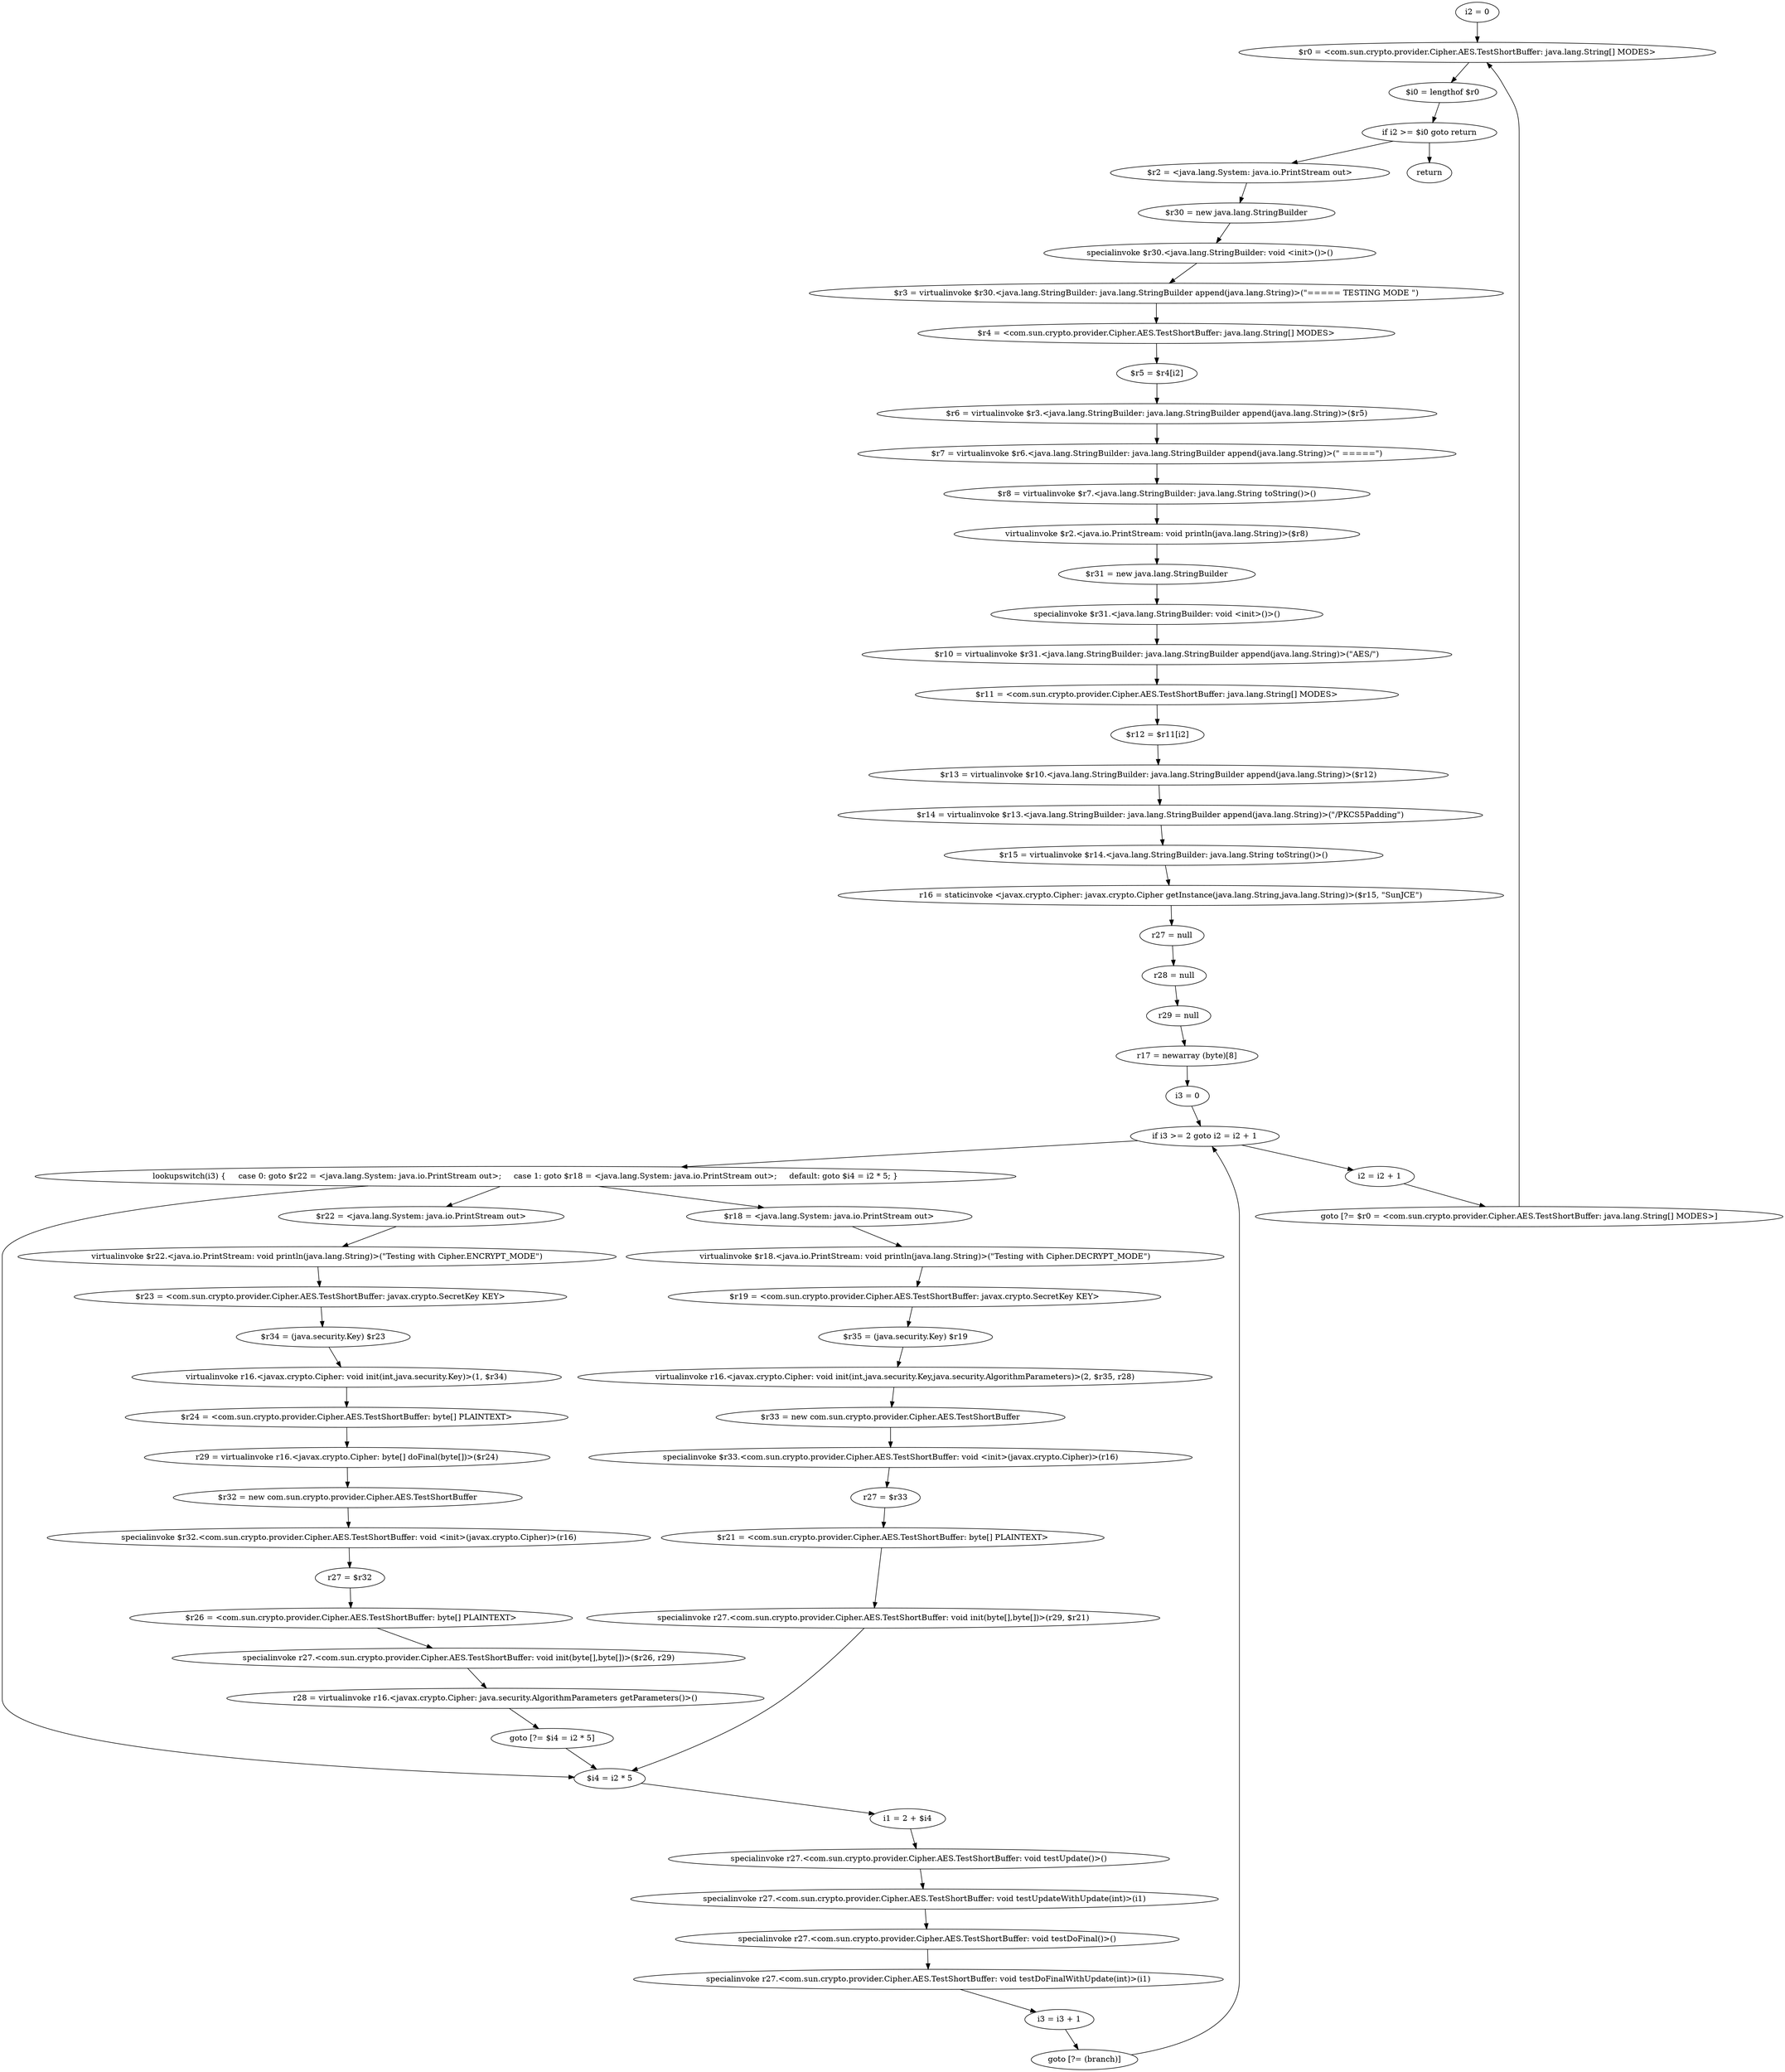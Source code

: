 digraph "unitGraph" {
    "i2 = 0"
    "$r0 = <com.sun.crypto.provider.Cipher.AES.TestShortBuffer: java.lang.String[] MODES>"
    "$i0 = lengthof $r0"
    "if i2 >= $i0 goto return"
    "$r2 = <java.lang.System: java.io.PrintStream out>"
    "$r30 = new java.lang.StringBuilder"
    "specialinvoke $r30.<java.lang.StringBuilder: void <init>()>()"
    "$r3 = virtualinvoke $r30.<java.lang.StringBuilder: java.lang.StringBuilder append(java.lang.String)>(\"===== TESTING MODE \")"
    "$r4 = <com.sun.crypto.provider.Cipher.AES.TestShortBuffer: java.lang.String[] MODES>"
    "$r5 = $r4[i2]"
    "$r6 = virtualinvoke $r3.<java.lang.StringBuilder: java.lang.StringBuilder append(java.lang.String)>($r5)"
    "$r7 = virtualinvoke $r6.<java.lang.StringBuilder: java.lang.StringBuilder append(java.lang.String)>(\" =====\")"
    "$r8 = virtualinvoke $r7.<java.lang.StringBuilder: java.lang.String toString()>()"
    "virtualinvoke $r2.<java.io.PrintStream: void println(java.lang.String)>($r8)"
    "$r31 = new java.lang.StringBuilder"
    "specialinvoke $r31.<java.lang.StringBuilder: void <init>()>()"
    "$r10 = virtualinvoke $r31.<java.lang.StringBuilder: java.lang.StringBuilder append(java.lang.String)>(\"AES/\")"
    "$r11 = <com.sun.crypto.provider.Cipher.AES.TestShortBuffer: java.lang.String[] MODES>"
    "$r12 = $r11[i2]"
    "$r13 = virtualinvoke $r10.<java.lang.StringBuilder: java.lang.StringBuilder append(java.lang.String)>($r12)"
    "$r14 = virtualinvoke $r13.<java.lang.StringBuilder: java.lang.StringBuilder append(java.lang.String)>(\"/PKCS5Padding\")"
    "$r15 = virtualinvoke $r14.<java.lang.StringBuilder: java.lang.String toString()>()"
    "r16 = staticinvoke <javax.crypto.Cipher: javax.crypto.Cipher getInstance(java.lang.String,java.lang.String)>($r15, \"SunJCE\")"
    "r27 = null"
    "r28 = null"
    "r29 = null"
    "r17 = newarray (byte)[8]"
    "i3 = 0"
    "if i3 >= 2 goto i2 = i2 + 1"
    "lookupswitch(i3) {     case 0: goto $r22 = <java.lang.System: java.io.PrintStream out>;     case 1: goto $r18 = <java.lang.System: java.io.PrintStream out>;     default: goto $i4 = i2 * 5; }"
    "$r22 = <java.lang.System: java.io.PrintStream out>"
    "virtualinvoke $r22.<java.io.PrintStream: void println(java.lang.String)>(\"Testing with Cipher.ENCRYPT_MODE\")"
    "$r23 = <com.sun.crypto.provider.Cipher.AES.TestShortBuffer: javax.crypto.SecretKey KEY>"
    "$r34 = (java.security.Key) $r23"
    "virtualinvoke r16.<javax.crypto.Cipher: void init(int,java.security.Key)>(1, $r34)"
    "$r24 = <com.sun.crypto.provider.Cipher.AES.TestShortBuffer: byte[] PLAINTEXT>"
    "r29 = virtualinvoke r16.<javax.crypto.Cipher: byte[] doFinal(byte[])>($r24)"
    "$r32 = new com.sun.crypto.provider.Cipher.AES.TestShortBuffer"
    "specialinvoke $r32.<com.sun.crypto.provider.Cipher.AES.TestShortBuffer: void <init>(javax.crypto.Cipher)>(r16)"
    "r27 = $r32"
    "$r26 = <com.sun.crypto.provider.Cipher.AES.TestShortBuffer: byte[] PLAINTEXT>"
    "specialinvoke r27.<com.sun.crypto.provider.Cipher.AES.TestShortBuffer: void init(byte[],byte[])>($r26, r29)"
    "r28 = virtualinvoke r16.<javax.crypto.Cipher: java.security.AlgorithmParameters getParameters()>()"
    "goto [?= $i4 = i2 * 5]"
    "$r18 = <java.lang.System: java.io.PrintStream out>"
    "virtualinvoke $r18.<java.io.PrintStream: void println(java.lang.String)>(\"Testing with Cipher.DECRYPT_MODE\")"
    "$r19 = <com.sun.crypto.provider.Cipher.AES.TestShortBuffer: javax.crypto.SecretKey KEY>"
    "$r35 = (java.security.Key) $r19"
    "virtualinvoke r16.<javax.crypto.Cipher: void init(int,java.security.Key,java.security.AlgorithmParameters)>(2, $r35, r28)"
    "$r33 = new com.sun.crypto.provider.Cipher.AES.TestShortBuffer"
    "specialinvoke $r33.<com.sun.crypto.provider.Cipher.AES.TestShortBuffer: void <init>(javax.crypto.Cipher)>(r16)"
    "r27 = $r33"
    "$r21 = <com.sun.crypto.provider.Cipher.AES.TestShortBuffer: byte[] PLAINTEXT>"
    "specialinvoke r27.<com.sun.crypto.provider.Cipher.AES.TestShortBuffer: void init(byte[],byte[])>(r29, $r21)"
    "$i4 = i2 * 5"
    "i1 = 2 + $i4"
    "specialinvoke r27.<com.sun.crypto.provider.Cipher.AES.TestShortBuffer: void testUpdate()>()"
    "specialinvoke r27.<com.sun.crypto.provider.Cipher.AES.TestShortBuffer: void testUpdateWithUpdate(int)>(i1)"
    "specialinvoke r27.<com.sun.crypto.provider.Cipher.AES.TestShortBuffer: void testDoFinal()>()"
    "specialinvoke r27.<com.sun.crypto.provider.Cipher.AES.TestShortBuffer: void testDoFinalWithUpdate(int)>(i1)"
    "i3 = i3 + 1"
    "goto [?= (branch)]"
    "i2 = i2 + 1"
    "goto [?= $r0 = <com.sun.crypto.provider.Cipher.AES.TestShortBuffer: java.lang.String[] MODES>]"
    "return"
    "i2 = 0"->"$r0 = <com.sun.crypto.provider.Cipher.AES.TestShortBuffer: java.lang.String[] MODES>";
    "$r0 = <com.sun.crypto.provider.Cipher.AES.TestShortBuffer: java.lang.String[] MODES>"->"$i0 = lengthof $r0";
    "$i0 = lengthof $r0"->"if i2 >= $i0 goto return";
    "if i2 >= $i0 goto return"->"$r2 = <java.lang.System: java.io.PrintStream out>";
    "if i2 >= $i0 goto return"->"return";
    "$r2 = <java.lang.System: java.io.PrintStream out>"->"$r30 = new java.lang.StringBuilder";
    "$r30 = new java.lang.StringBuilder"->"specialinvoke $r30.<java.lang.StringBuilder: void <init>()>()";
    "specialinvoke $r30.<java.lang.StringBuilder: void <init>()>()"->"$r3 = virtualinvoke $r30.<java.lang.StringBuilder: java.lang.StringBuilder append(java.lang.String)>(\"===== TESTING MODE \")";
    "$r3 = virtualinvoke $r30.<java.lang.StringBuilder: java.lang.StringBuilder append(java.lang.String)>(\"===== TESTING MODE \")"->"$r4 = <com.sun.crypto.provider.Cipher.AES.TestShortBuffer: java.lang.String[] MODES>";
    "$r4 = <com.sun.crypto.provider.Cipher.AES.TestShortBuffer: java.lang.String[] MODES>"->"$r5 = $r4[i2]";
    "$r5 = $r4[i2]"->"$r6 = virtualinvoke $r3.<java.lang.StringBuilder: java.lang.StringBuilder append(java.lang.String)>($r5)";
    "$r6 = virtualinvoke $r3.<java.lang.StringBuilder: java.lang.StringBuilder append(java.lang.String)>($r5)"->"$r7 = virtualinvoke $r6.<java.lang.StringBuilder: java.lang.StringBuilder append(java.lang.String)>(\" =====\")";
    "$r7 = virtualinvoke $r6.<java.lang.StringBuilder: java.lang.StringBuilder append(java.lang.String)>(\" =====\")"->"$r8 = virtualinvoke $r7.<java.lang.StringBuilder: java.lang.String toString()>()";
    "$r8 = virtualinvoke $r7.<java.lang.StringBuilder: java.lang.String toString()>()"->"virtualinvoke $r2.<java.io.PrintStream: void println(java.lang.String)>($r8)";
    "virtualinvoke $r2.<java.io.PrintStream: void println(java.lang.String)>($r8)"->"$r31 = new java.lang.StringBuilder";
    "$r31 = new java.lang.StringBuilder"->"specialinvoke $r31.<java.lang.StringBuilder: void <init>()>()";
    "specialinvoke $r31.<java.lang.StringBuilder: void <init>()>()"->"$r10 = virtualinvoke $r31.<java.lang.StringBuilder: java.lang.StringBuilder append(java.lang.String)>(\"AES/\")";
    "$r10 = virtualinvoke $r31.<java.lang.StringBuilder: java.lang.StringBuilder append(java.lang.String)>(\"AES/\")"->"$r11 = <com.sun.crypto.provider.Cipher.AES.TestShortBuffer: java.lang.String[] MODES>";
    "$r11 = <com.sun.crypto.provider.Cipher.AES.TestShortBuffer: java.lang.String[] MODES>"->"$r12 = $r11[i2]";
    "$r12 = $r11[i2]"->"$r13 = virtualinvoke $r10.<java.lang.StringBuilder: java.lang.StringBuilder append(java.lang.String)>($r12)";
    "$r13 = virtualinvoke $r10.<java.lang.StringBuilder: java.lang.StringBuilder append(java.lang.String)>($r12)"->"$r14 = virtualinvoke $r13.<java.lang.StringBuilder: java.lang.StringBuilder append(java.lang.String)>(\"/PKCS5Padding\")";
    "$r14 = virtualinvoke $r13.<java.lang.StringBuilder: java.lang.StringBuilder append(java.lang.String)>(\"/PKCS5Padding\")"->"$r15 = virtualinvoke $r14.<java.lang.StringBuilder: java.lang.String toString()>()";
    "$r15 = virtualinvoke $r14.<java.lang.StringBuilder: java.lang.String toString()>()"->"r16 = staticinvoke <javax.crypto.Cipher: javax.crypto.Cipher getInstance(java.lang.String,java.lang.String)>($r15, \"SunJCE\")";
    "r16 = staticinvoke <javax.crypto.Cipher: javax.crypto.Cipher getInstance(java.lang.String,java.lang.String)>($r15, \"SunJCE\")"->"r27 = null";
    "r27 = null"->"r28 = null";
    "r28 = null"->"r29 = null";
    "r29 = null"->"r17 = newarray (byte)[8]";
    "r17 = newarray (byte)[8]"->"i3 = 0";
    "i3 = 0"->"if i3 >= 2 goto i2 = i2 + 1";
    "if i3 >= 2 goto i2 = i2 + 1"->"lookupswitch(i3) {     case 0: goto $r22 = <java.lang.System: java.io.PrintStream out>;     case 1: goto $r18 = <java.lang.System: java.io.PrintStream out>;     default: goto $i4 = i2 * 5; }";
    "if i3 >= 2 goto i2 = i2 + 1"->"i2 = i2 + 1";
    "lookupswitch(i3) {     case 0: goto $r22 = <java.lang.System: java.io.PrintStream out>;     case 1: goto $r18 = <java.lang.System: java.io.PrintStream out>;     default: goto $i4 = i2 * 5; }"->"$r22 = <java.lang.System: java.io.PrintStream out>";
    "lookupswitch(i3) {     case 0: goto $r22 = <java.lang.System: java.io.PrintStream out>;     case 1: goto $r18 = <java.lang.System: java.io.PrintStream out>;     default: goto $i4 = i2 * 5; }"->"$r18 = <java.lang.System: java.io.PrintStream out>";
    "lookupswitch(i3) {     case 0: goto $r22 = <java.lang.System: java.io.PrintStream out>;     case 1: goto $r18 = <java.lang.System: java.io.PrintStream out>;     default: goto $i4 = i2 * 5; }"->"$i4 = i2 * 5";
    "$r22 = <java.lang.System: java.io.PrintStream out>"->"virtualinvoke $r22.<java.io.PrintStream: void println(java.lang.String)>(\"Testing with Cipher.ENCRYPT_MODE\")";
    "virtualinvoke $r22.<java.io.PrintStream: void println(java.lang.String)>(\"Testing with Cipher.ENCRYPT_MODE\")"->"$r23 = <com.sun.crypto.provider.Cipher.AES.TestShortBuffer: javax.crypto.SecretKey KEY>";
    "$r23 = <com.sun.crypto.provider.Cipher.AES.TestShortBuffer: javax.crypto.SecretKey KEY>"->"$r34 = (java.security.Key) $r23";
    "$r34 = (java.security.Key) $r23"->"virtualinvoke r16.<javax.crypto.Cipher: void init(int,java.security.Key)>(1, $r34)";
    "virtualinvoke r16.<javax.crypto.Cipher: void init(int,java.security.Key)>(1, $r34)"->"$r24 = <com.sun.crypto.provider.Cipher.AES.TestShortBuffer: byte[] PLAINTEXT>";
    "$r24 = <com.sun.crypto.provider.Cipher.AES.TestShortBuffer: byte[] PLAINTEXT>"->"r29 = virtualinvoke r16.<javax.crypto.Cipher: byte[] doFinal(byte[])>($r24)";
    "r29 = virtualinvoke r16.<javax.crypto.Cipher: byte[] doFinal(byte[])>($r24)"->"$r32 = new com.sun.crypto.provider.Cipher.AES.TestShortBuffer";
    "$r32 = new com.sun.crypto.provider.Cipher.AES.TestShortBuffer"->"specialinvoke $r32.<com.sun.crypto.provider.Cipher.AES.TestShortBuffer: void <init>(javax.crypto.Cipher)>(r16)";
    "specialinvoke $r32.<com.sun.crypto.provider.Cipher.AES.TestShortBuffer: void <init>(javax.crypto.Cipher)>(r16)"->"r27 = $r32";
    "r27 = $r32"->"$r26 = <com.sun.crypto.provider.Cipher.AES.TestShortBuffer: byte[] PLAINTEXT>";
    "$r26 = <com.sun.crypto.provider.Cipher.AES.TestShortBuffer: byte[] PLAINTEXT>"->"specialinvoke r27.<com.sun.crypto.provider.Cipher.AES.TestShortBuffer: void init(byte[],byte[])>($r26, r29)";
    "specialinvoke r27.<com.sun.crypto.provider.Cipher.AES.TestShortBuffer: void init(byte[],byte[])>($r26, r29)"->"r28 = virtualinvoke r16.<javax.crypto.Cipher: java.security.AlgorithmParameters getParameters()>()";
    "r28 = virtualinvoke r16.<javax.crypto.Cipher: java.security.AlgorithmParameters getParameters()>()"->"goto [?= $i4 = i2 * 5]";
    "goto [?= $i4 = i2 * 5]"->"$i4 = i2 * 5";
    "$r18 = <java.lang.System: java.io.PrintStream out>"->"virtualinvoke $r18.<java.io.PrintStream: void println(java.lang.String)>(\"Testing with Cipher.DECRYPT_MODE\")";
    "virtualinvoke $r18.<java.io.PrintStream: void println(java.lang.String)>(\"Testing with Cipher.DECRYPT_MODE\")"->"$r19 = <com.sun.crypto.provider.Cipher.AES.TestShortBuffer: javax.crypto.SecretKey KEY>";
    "$r19 = <com.sun.crypto.provider.Cipher.AES.TestShortBuffer: javax.crypto.SecretKey KEY>"->"$r35 = (java.security.Key) $r19";
    "$r35 = (java.security.Key) $r19"->"virtualinvoke r16.<javax.crypto.Cipher: void init(int,java.security.Key,java.security.AlgorithmParameters)>(2, $r35, r28)";
    "virtualinvoke r16.<javax.crypto.Cipher: void init(int,java.security.Key,java.security.AlgorithmParameters)>(2, $r35, r28)"->"$r33 = new com.sun.crypto.provider.Cipher.AES.TestShortBuffer";
    "$r33 = new com.sun.crypto.provider.Cipher.AES.TestShortBuffer"->"specialinvoke $r33.<com.sun.crypto.provider.Cipher.AES.TestShortBuffer: void <init>(javax.crypto.Cipher)>(r16)";
    "specialinvoke $r33.<com.sun.crypto.provider.Cipher.AES.TestShortBuffer: void <init>(javax.crypto.Cipher)>(r16)"->"r27 = $r33";
    "r27 = $r33"->"$r21 = <com.sun.crypto.provider.Cipher.AES.TestShortBuffer: byte[] PLAINTEXT>";
    "$r21 = <com.sun.crypto.provider.Cipher.AES.TestShortBuffer: byte[] PLAINTEXT>"->"specialinvoke r27.<com.sun.crypto.provider.Cipher.AES.TestShortBuffer: void init(byte[],byte[])>(r29, $r21)";
    "specialinvoke r27.<com.sun.crypto.provider.Cipher.AES.TestShortBuffer: void init(byte[],byte[])>(r29, $r21)"->"$i4 = i2 * 5";
    "$i4 = i2 * 5"->"i1 = 2 + $i4";
    "i1 = 2 + $i4"->"specialinvoke r27.<com.sun.crypto.provider.Cipher.AES.TestShortBuffer: void testUpdate()>()";
    "specialinvoke r27.<com.sun.crypto.provider.Cipher.AES.TestShortBuffer: void testUpdate()>()"->"specialinvoke r27.<com.sun.crypto.provider.Cipher.AES.TestShortBuffer: void testUpdateWithUpdate(int)>(i1)";
    "specialinvoke r27.<com.sun.crypto.provider.Cipher.AES.TestShortBuffer: void testUpdateWithUpdate(int)>(i1)"->"specialinvoke r27.<com.sun.crypto.provider.Cipher.AES.TestShortBuffer: void testDoFinal()>()";
    "specialinvoke r27.<com.sun.crypto.provider.Cipher.AES.TestShortBuffer: void testDoFinal()>()"->"specialinvoke r27.<com.sun.crypto.provider.Cipher.AES.TestShortBuffer: void testDoFinalWithUpdate(int)>(i1)";
    "specialinvoke r27.<com.sun.crypto.provider.Cipher.AES.TestShortBuffer: void testDoFinalWithUpdate(int)>(i1)"->"i3 = i3 + 1";
    "i3 = i3 + 1"->"goto [?= (branch)]";
    "goto [?= (branch)]"->"if i3 >= 2 goto i2 = i2 + 1";
    "i2 = i2 + 1"->"goto [?= $r0 = <com.sun.crypto.provider.Cipher.AES.TestShortBuffer: java.lang.String[] MODES>]";
    "goto [?= $r0 = <com.sun.crypto.provider.Cipher.AES.TestShortBuffer: java.lang.String[] MODES>]"->"$r0 = <com.sun.crypto.provider.Cipher.AES.TestShortBuffer: java.lang.String[] MODES>";
}
